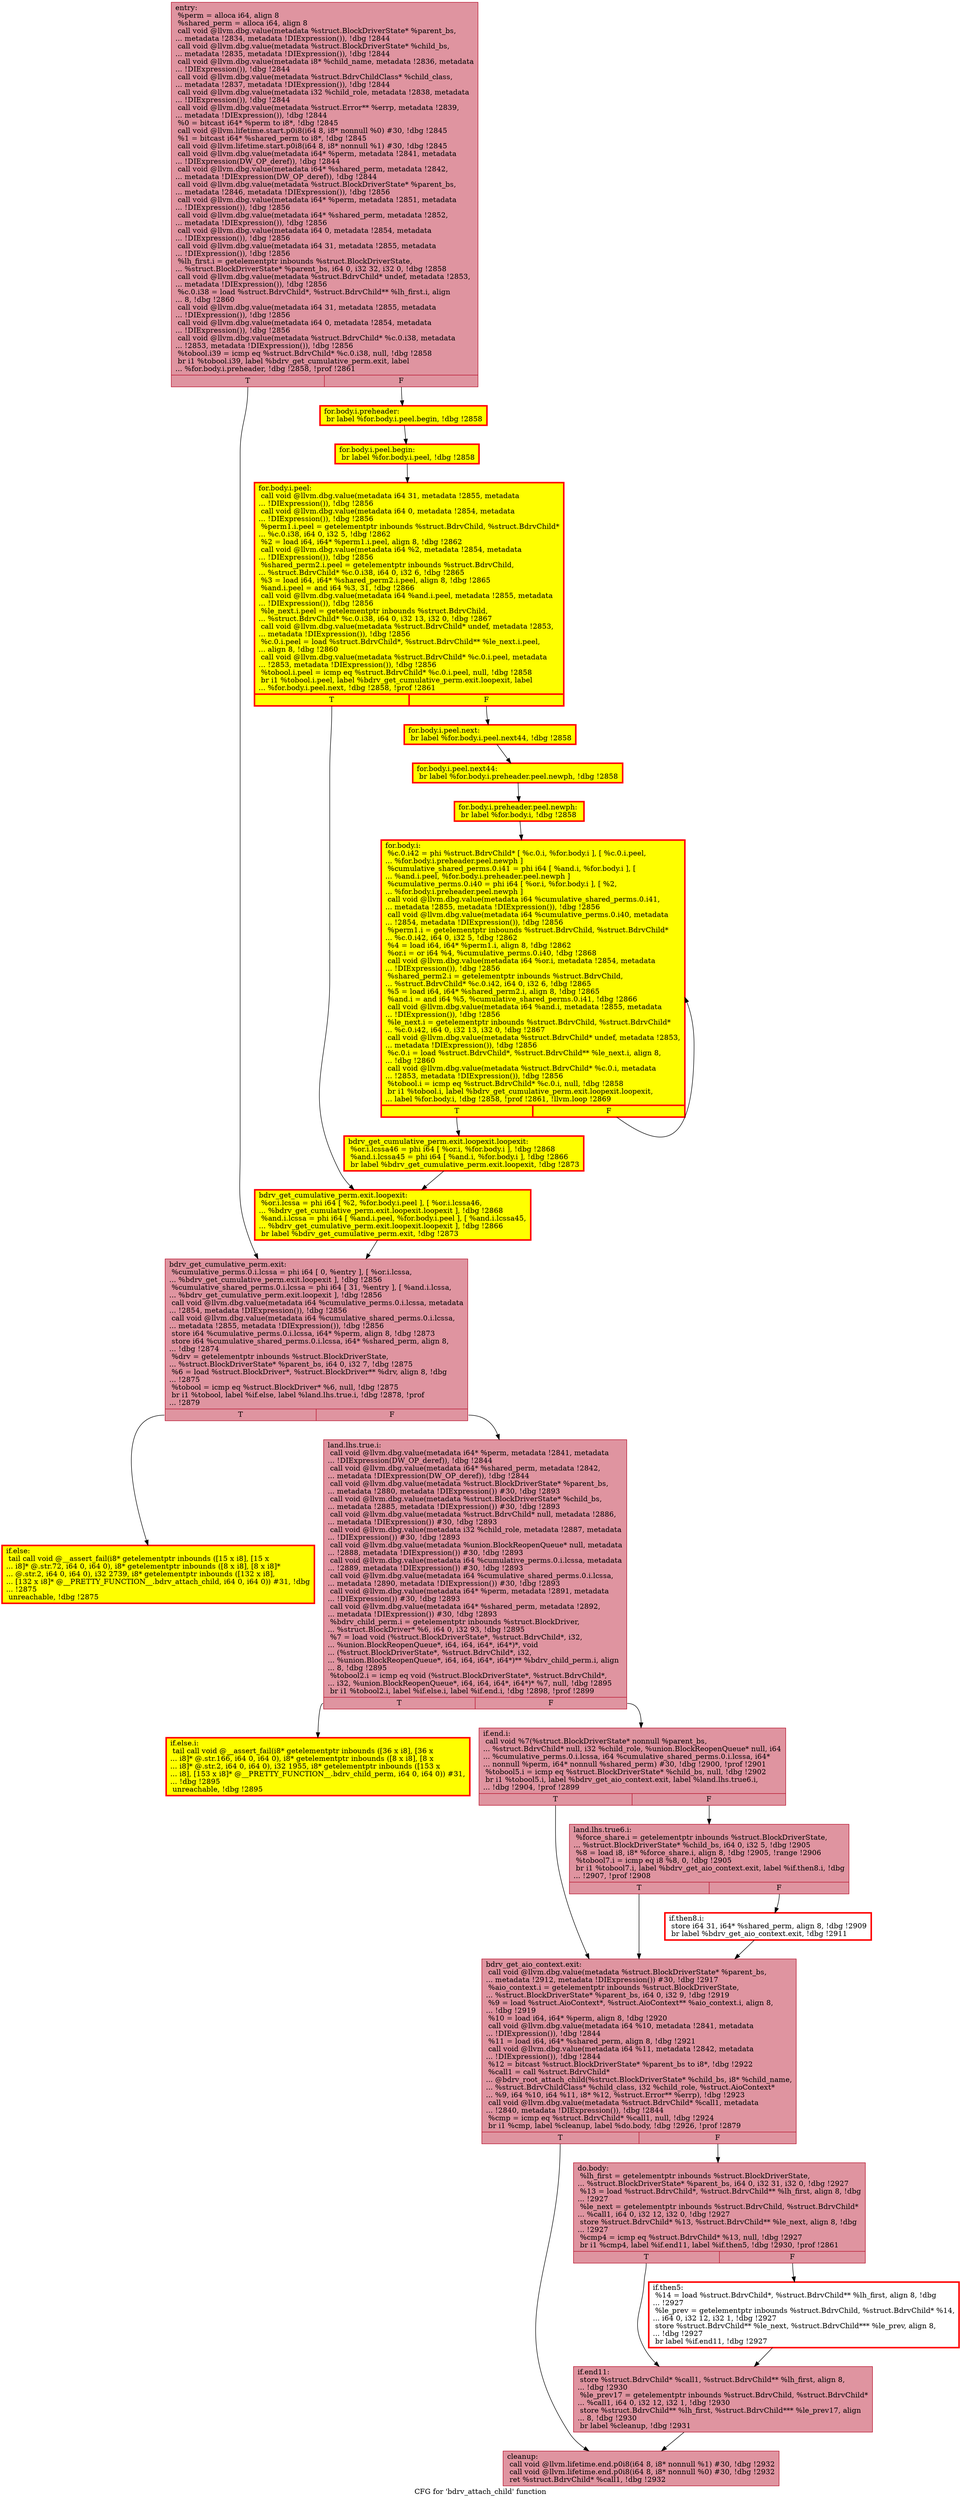 digraph "CFG for 'bdrv_attach_child' function" {
	label="CFG for 'bdrv_attach_child' function";

	Node0x55906e38bc80 [shape=record,color="#b70d28ff", style=filled, fillcolor="#b70d2870",label="{entry:\l  %perm = alloca i64, align 8\l  %shared_perm = alloca i64, align 8\l  call void @llvm.dbg.value(metadata %struct.BlockDriverState* %parent_bs,\l... metadata !2834, metadata !DIExpression()), !dbg !2844\l  call void @llvm.dbg.value(metadata %struct.BlockDriverState* %child_bs,\l... metadata !2835, metadata !DIExpression()), !dbg !2844\l  call void @llvm.dbg.value(metadata i8* %child_name, metadata !2836, metadata\l... !DIExpression()), !dbg !2844\l  call void @llvm.dbg.value(metadata %struct.BdrvChildClass* %child_class,\l... metadata !2837, metadata !DIExpression()), !dbg !2844\l  call void @llvm.dbg.value(metadata i32 %child_role, metadata !2838, metadata\l... !DIExpression()), !dbg !2844\l  call void @llvm.dbg.value(metadata %struct.Error** %errp, metadata !2839,\l... metadata !DIExpression()), !dbg !2844\l  %0 = bitcast i64* %perm to i8*, !dbg !2845\l  call void @llvm.lifetime.start.p0i8(i64 8, i8* nonnull %0) #30, !dbg !2845\l  %1 = bitcast i64* %shared_perm to i8*, !dbg !2845\l  call void @llvm.lifetime.start.p0i8(i64 8, i8* nonnull %1) #30, !dbg !2845\l  call void @llvm.dbg.value(metadata i64* %perm, metadata !2841, metadata\l... !DIExpression(DW_OP_deref)), !dbg !2844\l  call void @llvm.dbg.value(metadata i64* %shared_perm, metadata !2842,\l... metadata !DIExpression(DW_OP_deref)), !dbg !2844\l  call void @llvm.dbg.value(metadata %struct.BlockDriverState* %parent_bs,\l... metadata !2846, metadata !DIExpression()), !dbg !2856\l  call void @llvm.dbg.value(metadata i64* %perm, metadata !2851, metadata\l... !DIExpression()), !dbg !2856\l  call void @llvm.dbg.value(metadata i64* %shared_perm, metadata !2852,\l... metadata !DIExpression()), !dbg !2856\l  call void @llvm.dbg.value(metadata i64 0, metadata !2854, metadata\l... !DIExpression()), !dbg !2856\l  call void @llvm.dbg.value(metadata i64 31, metadata !2855, metadata\l... !DIExpression()), !dbg !2856\l  %lh_first.i = getelementptr inbounds %struct.BlockDriverState,\l... %struct.BlockDriverState* %parent_bs, i64 0, i32 32, i32 0, !dbg !2858\l  call void @llvm.dbg.value(metadata %struct.BdrvChild* undef, metadata !2853,\l... metadata !DIExpression()), !dbg !2856\l  %c.0.i38 = load %struct.BdrvChild*, %struct.BdrvChild** %lh_first.i, align\l... 8, !dbg !2860\l  call void @llvm.dbg.value(metadata i64 31, metadata !2855, metadata\l... !DIExpression()), !dbg !2856\l  call void @llvm.dbg.value(metadata i64 0, metadata !2854, metadata\l... !DIExpression()), !dbg !2856\l  call void @llvm.dbg.value(metadata %struct.BdrvChild* %c.0.i38, metadata\l... !2853, metadata !DIExpression()), !dbg !2856\l  %tobool.i39 = icmp eq %struct.BdrvChild* %c.0.i38, null, !dbg !2858\l  br i1 %tobool.i39, label %bdrv_get_cumulative_perm.exit, label\l... %for.body.i.preheader, !dbg !2858, !prof !2861\l|{<s0>T|<s1>F}}"];
	Node0x55906e38bc80:s0 -> Node0x55906e80a380;
	Node0x55906e38bc80:s1 -> Node0x55906e63a120;
	Node0x55906e63a120 [shape=record,penwidth=3.0, style="filled", color="red", fillcolor="yellow",label="{for.body.i.preheader:                             \l  br label %for.body.i.peel.begin, !dbg !2858\l}"];
	Node0x55906e63a120 -> Node0x55906e9d5950;
	Node0x55906e9d5950 [shape=record,penwidth=3.0, style="filled", color="red", fillcolor="yellow",label="{for.body.i.peel.begin:                            \l  br label %for.body.i.peel, !dbg !2858\l}"];
	Node0x55906e9d5950 -> Node0x55906e7c81a0;
	Node0x55906e7c81a0 [shape=record,penwidth=3.0, style="filled", color="red", fillcolor="yellow",label="{for.body.i.peel:                                  \l  call void @llvm.dbg.value(metadata i64 31, metadata !2855, metadata\l... !DIExpression()), !dbg !2856\l  call void @llvm.dbg.value(metadata i64 0, metadata !2854, metadata\l... !DIExpression()), !dbg !2856\l  %perm1.i.peel = getelementptr inbounds %struct.BdrvChild, %struct.BdrvChild*\l... %c.0.i38, i64 0, i32 5, !dbg !2862\l  %2 = load i64, i64* %perm1.i.peel, align 8, !dbg !2862\l  call void @llvm.dbg.value(metadata i64 %2, metadata !2854, metadata\l... !DIExpression()), !dbg !2856\l  %shared_perm2.i.peel = getelementptr inbounds %struct.BdrvChild,\l... %struct.BdrvChild* %c.0.i38, i64 0, i32 6, !dbg !2865\l  %3 = load i64, i64* %shared_perm2.i.peel, align 8, !dbg !2865\l  %and.i.peel = and i64 %3, 31, !dbg !2866\l  call void @llvm.dbg.value(metadata i64 %and.i.peel, metadata !2855, metadata\l... !DIExpression()), !dbg !2856\l  %le_next.i.peel = getelementptr inbounds %struct.BdrvChild,\l... %struct.BdrvChild* %c.0.i38, i64 0, i32 13, i32 0, !dbg !2867\l  call void @llvm.dbg.value(metadata %struct.BdrvChild* undef, metadata !2853,\l... metadata !DIExpression()), !dbg !2856\l  %c.0.i.peel = load %struct.BdrvChild*, %struct.BdrvChild** %le_next.i.peel,\l... align 8, !dbg !2860\l  call void @llvm.dbg.value(metadata %struct.BdrvChild* %c.0.i.peel, metadata\l... !2853, metadata !DIExpression()), !dbg !2856\l  %tobool.i.peel = icmp eq %struct.BdrvChild* %c.0.i.peel, null, !dbg !2858\l  br i1 %tobool.i.peel, label %bdrv_get_cumulative_perm.exit.loopexit, label\l... %for.body.i.peel.next, !dbg !2858, !prof !2861\l|{<s0>T|<s1>F}}"];
	Node0x55906e7c81a0:s0 -> Node0x55906e538930;
	Node0x55906e7c81a0:s1 -> Node0x55906e549370;
	Node0x55906e549370 [shape=record,penwidth=3.0, style="filled", color="red", fillcolor="yellow",label="{for.body.i.peel.next:                             \l  br label %for.body.i.peel.next44, !dbg !2858\l}"];
	Node0x55906e549370 -> Node0x55906e560410;
	Node0x55906e560410 [shape=record,penwidth=3.0, style="filled", color="red", fillcolor="yellow",label="{for.body.i.peel.next44:                           \l  br label %for.body.i.preheader.peel.newph, !dbg !2858\l}"];
	Node0x55906e560410 -> Node0x55906eaa7c60;
	Node0x55906eaa7c60 [shape=record,penwidth=3.0, style="filled", color="red", fillcolor="yellow",label="{for.body.i.preheader.peel.newph:                  \l  br label %for.body.i, !dbg !2858\l}"];
	Node0x55906eaa7c60 -> Node0x55906e710ea0;
	Node0x55906e710ea0 [shape=record,penwidth=3.0, style="filled", color="red", fillcolor="yellow",label="{for.body.i:                                       \l  %c.0.i42 = phi %struct.BdrvChild* [ %c.0.i, %for.body.i ], [ %c.0.i.peel,\l... %for.body.i.preheader.peel.newph ]\l  %cumulative_shared_perms.0.i41 = phi i64 [ %and.i, %for.body.i ], [\l... %and.i.peel, %for.body.i.preheader.peel.newph ]\l  %cumulative_perms.0.i40 = phi i64 [ %or.i, %for.body.i ], [ %2,\l... %for.body.i.preheader.peel.newph ]\l  call void @llvm.dbg.value(metadata i64 %cumulative_shared_perms.0.i41,\l... metadata !2855, metadata !DIExpression()), !dbg !2856\l  call void @llvm.dbg.value(metadata i64 %cumulative_perms.0.i40, metadata\l... !2854, metadata !DIExpression()), !dbg !2856\l  %perm1.i = getelementptr inbounds %struct.BdrvChild, %struct.BdrvChild*\l... %c.0.i42, i64 0, i32 5, !dbg !2862\l  %4 = load i64, i64* %perm1.i, align 8, !dbg !2862\l  %or.i = or i64 %4, %cumulative_perms.0.i40, !dbg !2868\l  call void @llvm.dbg.value(metadata i64 %or.i, metadata !2854, metadata\l... !DIExpression()), !dbg !2856\l  %shared_perm2.i = getelementptr inbounds %struct.BdrvChild,\l... %struct.BdrvChild* %c.0.i42, i64 0, i32 6, !dbg !2865\l  %5 = load i64, i64* %shared_perm2.i, align 8, !dbg !2865\l  %and.i = and i64 %5, %cumulative_shared_perms.0.i41, !dbg !2866\l  call void @llvm.dbg.value(metadata i64 %and.i, metadata !2855, metadata\l... !DIExpression()), !dbg !2856\l  %le_next.i = getelementptr inbounds %struct.BdrvChild, %struct.BdrvChild*\l... %c.0.i42, i64 0, i32 13, i32 0, !dbg !2867\l  call void @llvm.dbg.value(metadata %struct.BdrvChild* undef, metadata !2853,\l... metadata !DIExpression()), !dbg !2856\l  %c.0.i = load %struct.BdrvChild*, %struct.BdrvChild** %le_next.i, align 8,\l... !dbg !2860\l  call void @llvm.dbg.value(metadata %struct.BdrvChild* %c.0.i, metadata\l... !2853, metadata !DIExpression()), !dbg !2856\l  %tobool.i = icmp eq %struct.BdrvChild* %c.0.i, null, !dbg !2858\l  br i1 %tobool.i, label %bdrv_get_cumulative_perm.exit.loopexit.loopexit,\l... label %for.body.i, !dbg !2858, !prof !2861, !llvm.loop !2869\l|{<s0>T|<s1>F}}"];
	Node0x55906e710ea0:s0 -> Node0x55906e6dbf10;
	Node0x55906e710ea0:s1 -> Node0x55906e710ea0;
	Node0x55906e6dbf10 [shape=record,penwidth=3.0, style="filled", color="red", fillcolor="yellow",label="{bdrv_get_cumulative_perm.exit.loopexit.loopexit:  \l  %or.i.lcssa46 = phi i64 [ %or.i, %for.body.i ], !dbg !2868\l  %and.i.lcssa45 = phi i64 [ %and.i, %for.body.i ], !dbg !2866\l  br label %bdrv_get_cumulative_perm.exit.loopexit, !dbg !2873\l}"];
	Node0x55906e6dbf10 -> Node0x55906e538930;
	Node0x55906e538930 [shape=record,penwidth=3.0, style="filled", color="red", fillcolor="yellow",label="{bdrv_get_cumulative_perm.exit.loopexit:           \l  %or.i.lcssa = phi i64 [ %2, %for.body.i.peel ], [ %or.i.lcssa46,\l... %bdrv_get_cumulative_perm.exit.loopexit.loopexit ], !dbg !2868\l  %and.i.lcssa = phi i64 [ %and.i.peel, %for.body.i.peel ], [ %and.i.lcssa45,\l... %bdrv_get_cumulative_perm.exit.loopexit.loopexit ], !dbg !2866\l  br label %bdrv_get_cumulative_perm.exit, !dbg !2873\l}"];
	Node0x55906e538930 -> Node0x55906e80a380;
	Node0x55906e80a380 [shape=record,color="#b70d28ff", style=filled, fillcolor="#b70d2870",label="{bdrv_get_cumulative_perm.exit:                    \l  %cumulative_perms.0.i.lcssa = phi i64 [ 0, %entry ], [ %or.i.lcssa,\l... %bdrv_get_cumulative_perm.exit.loopexit ], !dbg !2856\l  %cumulative_shared_perms.0.i.lcssa = phi i64 [ 31, %entry ], [ %and.i.lcssa,\l... %bdrv_get_cumulative_perm.exit.loopexit ], !dbg !2856\l  call void @llvm.dbg.value(metadata i64 %cumulative_perms.0.i.lcssa, metadata\l... !2854, metadata !DIExpression()), !dbg !2856\l  call void @llvm.dbg.value(metadata i64 %cumulative_shared_perms.0.i.lcssa,\l... metadata !2855, metadata !DIExpression()), !dbg !2856\l  store i64 %cumulative_perms.0.i.lcssa, i64* %perm, align 8, !dbg !2873\l  store i64 %cumulative_shared_perms.0.i.lcssa, i64* %shared_perm, align 8,\l... !dbg !2874\l  %drv = getelementptr inbounds %struct.BlockDriverState,\l... %struct.BlockDriverState* %parent_bs, i64 0, i32 7, !dbg !2875\l  %6 = load %struct.BlockDriver*, %struct.BlockDriver** %drv, align 8, !dbg\l... !2875\l  %tobool = icmp eq %struct.BlockDriver* %6, null, !dbg !2875\l  br i1 %tobool, label %if.else, label %land.lhs.true.i, !dbg !2878, !prof\l... !2879\l|{<s0>T|<s1>F}}"];
	Node0x55906e80a380:s0 -> Node0x55906e3ab180;
	Node0x55906e80a380:s1 -> Node0x55906e9d9b00;
	Node0x55906e3ab180 [shape=record,penwidth=3.0, style="filled", color="red", fillcolor="yellow",label="{if.else:                                          \l  tail call void @__assert_fail(i8* getelementptr inbounds ([15 x i8], [15 x\l... i8]* @.str.72, i64 0, i64 0), i8* getelementptr inbounds ([8 x i8], [8 x i8]*\l... @.str.2, i64 0, i64 0), i32 2739, i8* getelementptr inbounds ([132 x i8],\l... [132 x i8]* @__PRETTY_FUNCTION__.bdrv_attach_child, i64 0, i64 0)) #31, !dbg\l... !2875\l  unreachable, !dbg !2875\l}"];
	Node0x55906e9d9b00 [shape=record,color="#b70d28ff", style=filled, fillcolor="#b70d2870",label="{land.lhs.true.i:                                  \l  call void @llvm.dbg.value(metadata i64* %perm, metadata !2841, metadata\l... !DIExpression(DW_OP_deref)), !dbg !2844\l  call void @llvm.dbg.value(metadata i64* %shared_perm, metadata !2842,\l... metadata !DIExpression(DW_OP_deref)), !dbg !2844\l  call void @llvm.dbg.value(metadata %struct.BlockDriverState* %parent_bs,\l... metadata !2880, metadata !DIExpression()) #30, !dbg !2893\l  call void @llvm.dbg.value(metadata %struct.BlockDriverState* %child_bs,\l... metadata !2885, metadata !DIExpression()) #30, !dbg !2893\l  call void @llvm.dbg.value(metadata %struct.BdrvChild* null, metadata !2886,\l... metadata !DIExpression()) #30, !dbg !2893\l  call void @llvm.dbg.value(metadata i32 %child_role, metadata !2887, metadata\l... !DIExpression()) #30, !dbg !2893\l  call void @llvm.dbg.value(metadata %union.BlockReopenQueue* null, metadata\l... !2888, metadata !DIExpression()) #30, !dbg !2893\l  call void @llvm.dbg.value(metadata i64 %cumulative_perms.0.i.lcssa, metadata\l... !2889, metadata !DIExpression()) #30, !dbg !2893\l  call void @llvm.dbg.value(metadata i64 %cumulative_shared_perms.0.i.lcssa,\l... metadata !2890, metadata !DIExpression()) #30, !dbg !2893\l  call void @llvm.dbg.value(metadata i64* %perm, metadata !2891, metadata\l... !DIExpression()) #30, !dbg !2893\l  call void @llvm.dbg.value(metadata i64* %shared_perm, metadata !2892,\l... metadata !DIExpression()) #30, !dbg !2893\l  %bdrv_child_perm.i = getelementptr inbounds %struct.BlockDriver,\l... %struct.BlockDriver* %6, i64 0, i32 93, !dbg !2895\l  %7 = load void (%struct.BlockDriverState*, %struct.BdrvChild*, i32,\l... %union.BlockReopenQueue*, i64, i64, i64*, i64*)*, void\l... (%struct.BlockDriverState*, %struct.BdrvChild*, i32,\l... %union.BlockReopenQueue*, i64, i64, i64*, i64*)** %bdrv_child_perm.i, align\l... 8, !dbg !2895\l  %tobool2.i = icmp eq void (%struct.BlockDriverState*, %struct.BdrvChild*,\l... i32, %union.BlockReopenQueue*, i64, i64, i64*, i64*)* %7, null, !dbg !2895\l  br i1 %tobool2.i, label %if.else.i, label %if.end.i, !dbg !2898, !prof !2899\l|{<s0>T|<s1>F}}"];
	Node0x55906e9d9b00:s0 -> Node0x55906e3a3160;
	Node0x55906e9d9b00:s1 -> Node0x55906e9feab0;
	Node0x55906e3a3160 [shape=record,penwidth=3.0, style="filled", color="red", fillcolor="yellow",label="{if.else.i:                                        \l  tail call void @__assert_fail(i8* getelementptr inbounds ([36 x i8], [36 x\l... i8]* @.str.166, i64 0, i64 0), i8* getelementptr inbounds ([8 x i8], [8 x\l... i8]* @.str.2, i64 0, i64 0), i32 1955, i8* getelementptr inbounds ([153 x\l... i8], [153 x i8]* @__PRETTY_FUNCTION__.bdrv_child_perm, i64 0, i64 0)) #31,\l... !dbg !2895\l  unreachable, !dbg !2895\l}"];
	Node0x55906e9feab0 [shape=record,color="#b70d28ff", style=filled, fillcolor="#b70d2870",label="{if.end.i:                                         \l  call void %7(%struct.BlockDriverState* nonnull %parent_bs,\l... %struct.BdrvChild* null, i32 %child_role, %union.BlockReopenQueue* null, i64\l... %cumulative_perms.0.i.lcssa, i64 %cumulative_shared_perms.0.i.lcssa, i64*\l... nonnull %perm, i64* nonnull %shared_perm) #30, !dbg !2900, !prof !2901\l  %tobool5.i = icmp eq %struct.BlockDriverState* %child_bs, null, !dbg !2902\l  br i1 %tobool5.i, label %bdrv_get_aio_context.exit, label %land.lhs.true6.i,\l... !dbg !2904, !prof !2899\l|{<s0>T|<s1>F}}"];
	Node0x55906e9feab0:s0 -> Node0x55906e8ffdc0;
	Node0x55906e9feab0:s1 -> Node0x55906e4bf6e0;
	Node0x55906e4bf6e0 [shape=record,color="#b70d28ff", style=filled, fillcolor="#b70d2870",label="{land.lhs.true6.i:                                 \l  %force_share.i = getelementptr inbounds %struct.BlockDriverState,\l... %struct.BlockDriverState* %child_bs, i64 0, i32 5, !dbg !2905\l  %8 = load i8, i8* %force_share.i, align 8, !dbg !2905, !range !2906\l  %tobool7.i = icmp eq i8 %8, 0, !dbg !2905\l  br i1 %tobool7.i, label %bdrv_get_aio_context.exit, label %if.then8.i, !dbg\l... !2907, !prof !2908\l|{<s0>T|<s1>F}}"];
	Node0x55906e4bf6e0:s0 -> Node0x55906e8ffdc0;
	Node0x55906e4bf6e0:s1 -> Node0x55906e4ab520;
	Node0x55906e4ab520 [shape=record,penwidth=3.0, color="red",label="{if.then8.i:                                       \l  store i64 31, i64* %shared_perm, align 8, !dbg !2909\l  br label %bdrv_get_aio_context.exit, !dbg !2911\l}"];
	Node0x55906e4ab520 -> Node0x55906e8ffdc0;
	Node0x55906e8ffdc0 [shape=record,color="#b70d28ff", style=filled, fillcolor="#b70d2870",label="{bdrv_get_aio_context.exit:                        \l  call void @llvm.dbg.value(metadata %struct.BlockDriverState* %parent_bs,\l... metadata !2912, metadata !DIExpression()) #30, !dbg !2917\l  %aio_context.i = getelementptr inbounds %struct.BlockDriverState,\l... %struct.BlockDriverState* %parent_bs, i64 0, i32 9, !dbg !2919\l  %9 = load %struct.AioContext*, %struct.AioContext** %aio_context.i, align 8,\l... !dbg !2919\l  %10 = load i64, i64* %perm, align 8, !dbg !2920\l  call void @llvm.dbg.value(metadata i64 %10, metadata !2841, metadata\l... !DIExpression()), !dbg !2844\l  %11 = load i64, i64* %shared_perm, align 8, !dbg !2921\l  call void @llvm.dbg.value(metadata i64 %11, metadata !2842, metadata\l... !DIExpression()), !dbg !2844\l  %12 = bitcast %struct.BlockDriverState* %parent_bs to i8*, !dbg !2922\l  %call1 = call %struct.BdrvChild*\l... @bdrv_root_attach_child(%struct.BlockDriverState* %child_bs, i8* %child_name,\l... %struct.BdrvChildClass* %child_class, i32 %child_role, %struct.AioContext*\l... %9, i64 %10, i64 %11, i8* %12, %struct.Error** %errp), !dbg !2923\l  call void @llvm.dbg.value(metadata %struct.BdrvChild* %call1, metadata\l... !2840, metadata !DIExpression()), !dbg !2844\l  %cmp = icmp eq %struct.BdrvChild* %call1, null, !dbg !2924\l  br i1 %cmp, label %cleanup, label %do.body, !dbg !2926, !prof !2879\l|{<s0>T|<s1>F}}"];
	Node0x55906e8ffdc0:s0 -> Node0x55906e171030;
	Node0x55906e8ffdc0:s1 -> Node0x55906e1713e0;
	Node0x55906e1713e0 [shape=record,color="#b70d28ff", style=filled, fillcolor="#b70d2870",label="{do.body:                                          \l  %lh_first = getelementptr inbounds %struct.BlockDriverState,\l... %struct.BlockDriverState* %parent_bs, i64 0, i32 31, i32 0, !dbg !2927\l  %13 = load %struct.BdrvChild*, %struct.BdrvChild** %lh_first, align 8, !dbg\l... !2927\l  %le_next = getelementptr inbounds %struct.BdrvChild, %struct.BdrvChild*\l... %call1, i64 0, i32 12, i32 0, !dbg !2927\l  store %struct.BdrvChild* %13, %struct.BdrvChild** %le_next, align 8, !dbg\l... !2927\l  %cmp4 = icmp eq %struct.BdrvChild* %13, null, !dbg !2927\l  br i1 %cmp4, label %if.end11, label %if.then5, !dbg !2930, !prof !2861\l|{<s0>T|<s1>F}}"];
	Node0x55906e1713e0:s0 -> Node0x55906e3afa80;
	Node0x55906e1713e0:s1 -> Node0x55906e3afa30;
	Node0x55906e3afa30 [shape=record,penwidth=3.0, color="red",label="{if.then5:                                         \l  %14 = load %struct.BdrvChild*, %struct.BdrvChild** %lh_first, align 8, !dbg\l... !2927\l  %le_prev = getelementptr inbounds %struct.BdrvChild, %struct.BdrvChild* %14,\l... i64 0, i32 12, i32 1, !dbg !2927\l  store %struct.BdrvChild** %le_next, %struct.BdrvChild*** %le_prev, align 8,\l... !dbg !2927\l  br label %if.end11, !dbg !2927\l}"];
	Node0x55906e3afa30 -> Node0x55906e3afa80;
	Node0x55906e3afa80 [shape=record,color="#b70d28ff", style=filled, fillcolor="#b70d2870",label="{if.end11:                                         \l  store %struct.BdrvChild* %call1, %struct.BdrvChild** %lh_first, align 8,\l... !dbg !2930\l  %le_prev17 = getelementptr inbounds %struct.BdrvChild, %struct.BdrvChild*\l... %call1, i64 0, i32 12, i32 1, !dbg !2930\l  store %struct.BdrvChild** %lh_first, %struct.BdrvChild*** %le_prev17, align\l... 8, !dbg !2930\l  br label %cleanup, !dbg !2931\l}"];
	Node0x55906e3afa80 -> Node0x55906e171030;
	Node0x55906e171030 [shape=record,color="#b70d28ff", style=filled, fillcolor="#b70d2870",label="{cleanup:                                          \l  call void @llvm.lifetime.end.p0i8(i64 8, i8* nonnull %1) #30, !dbg !2932\l  call void @llvm.lifetime.end.p0i8(i64 8, i8* nonnull %0) #30, !dbg !2932\l  ret %struct.BdrvChild* %call1, !dbg !2932\l}"];
}
